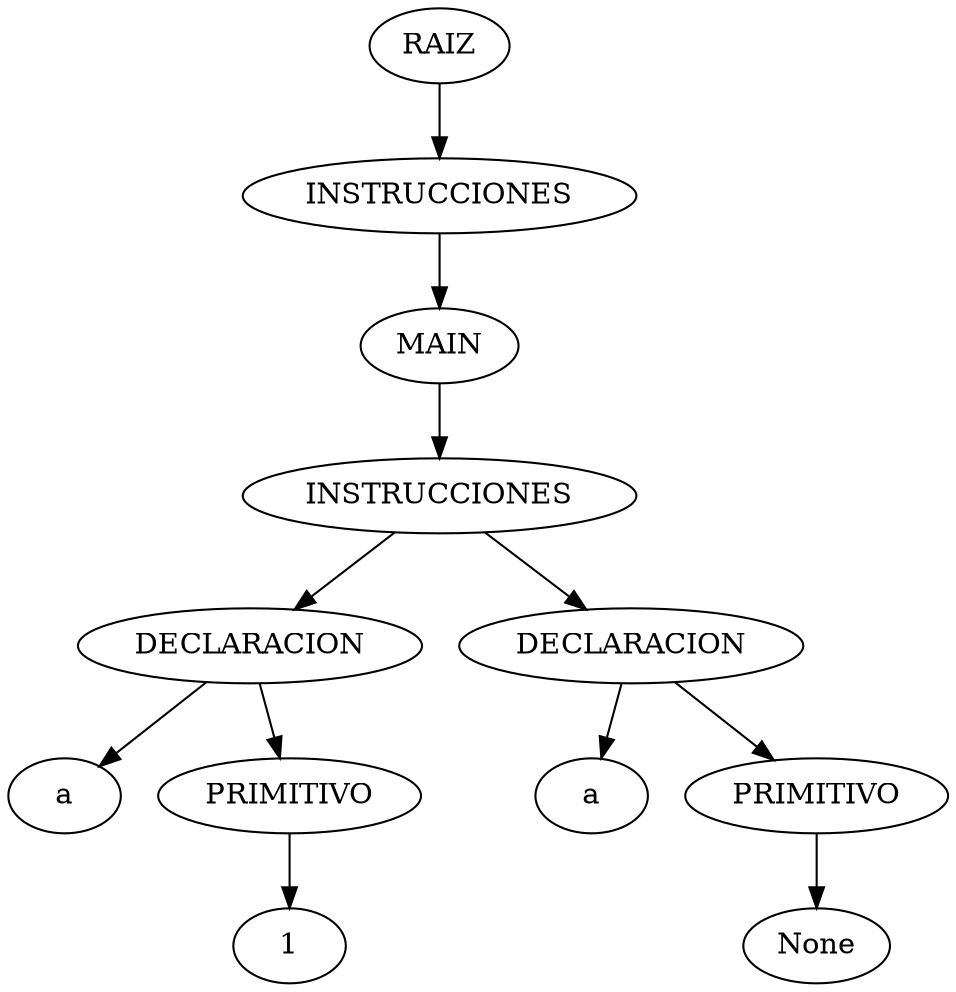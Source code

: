 digraph {
n0[label="RAIZ"];
n1[label="INSTRUCCIONES"];
n0->n1;
n2[label="MAIN"];
n1->n2;
n3[label="INSTRUCCIONES"];
n2->n3;
n4[label="DECLARACION"];
n3->n4;
n5[label="a"];
n4->n5;
n6[label="PRIMITIVO"];
n4->n6;
n7[label="1"];
n6->n7;
n8[label="DECLARACION"];
n3->n8;
n9[label="a"];
n8->n9;
n10[label="PRIMITIVO"];
n8->n10;
n11[label="None"];
n10->n11;
}